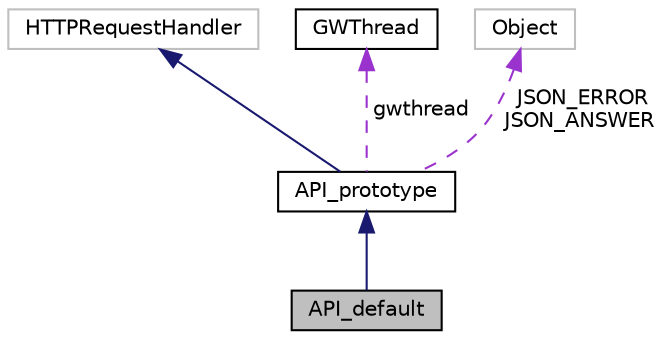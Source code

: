 digraph "API_default"
{
  edge [fontname="Helvetica",fontsize="10",labelfontname="Helvetica",labelfontsize="10"];
  node [fontname="Helvetica",fontsize="10",shape=record];
  Node3 [label="API_default",height=0.2,width=0.4,color="black", fillcolor="grey75", style="filled", fontcolor="black"];
  Node4 -> Node3 [dir="back",color="midnightblue",fontsize="10",style="solid",fontname="Helvetica"];
  Node4 [label="API_prototype",height=0.2,width=0.4,color="black", fillcolor="white", style="filled",URL="$classAPI__prototype.html"];
  Node5 -> Node4 [dir="back",color="midnightblue",fontsize="10",style="solid",fontname="Helvetica"];
  Node5 [label="HTTPRequestHandler",height=0.2,width=0.4,color="grey75", fillcolor="white", style="filled"];
  Node6 -> Node4 [dir="back",color="darkorchid3",fontsize="10",style="dashed",label=" gwthread" ,fontname="Helvetica"];
  Node6 [label="GWThread",height=0.2,width=0.4,color="black", fillcolor="white", style="filled",URL="$classGWThread.html",tooltip="Поток шлюза "];
  Node7 -> Node4 [dir="back",color="darkorchid3",fontsize="10",style="dashed",label=" JSON_ERROR\nJSON_ANSWER" ,fontname="Helvetica"];
  Node7 [label="Object",height=0.2,width=0.4,color="grey75", fillcolor="white", style="filled"];
}
